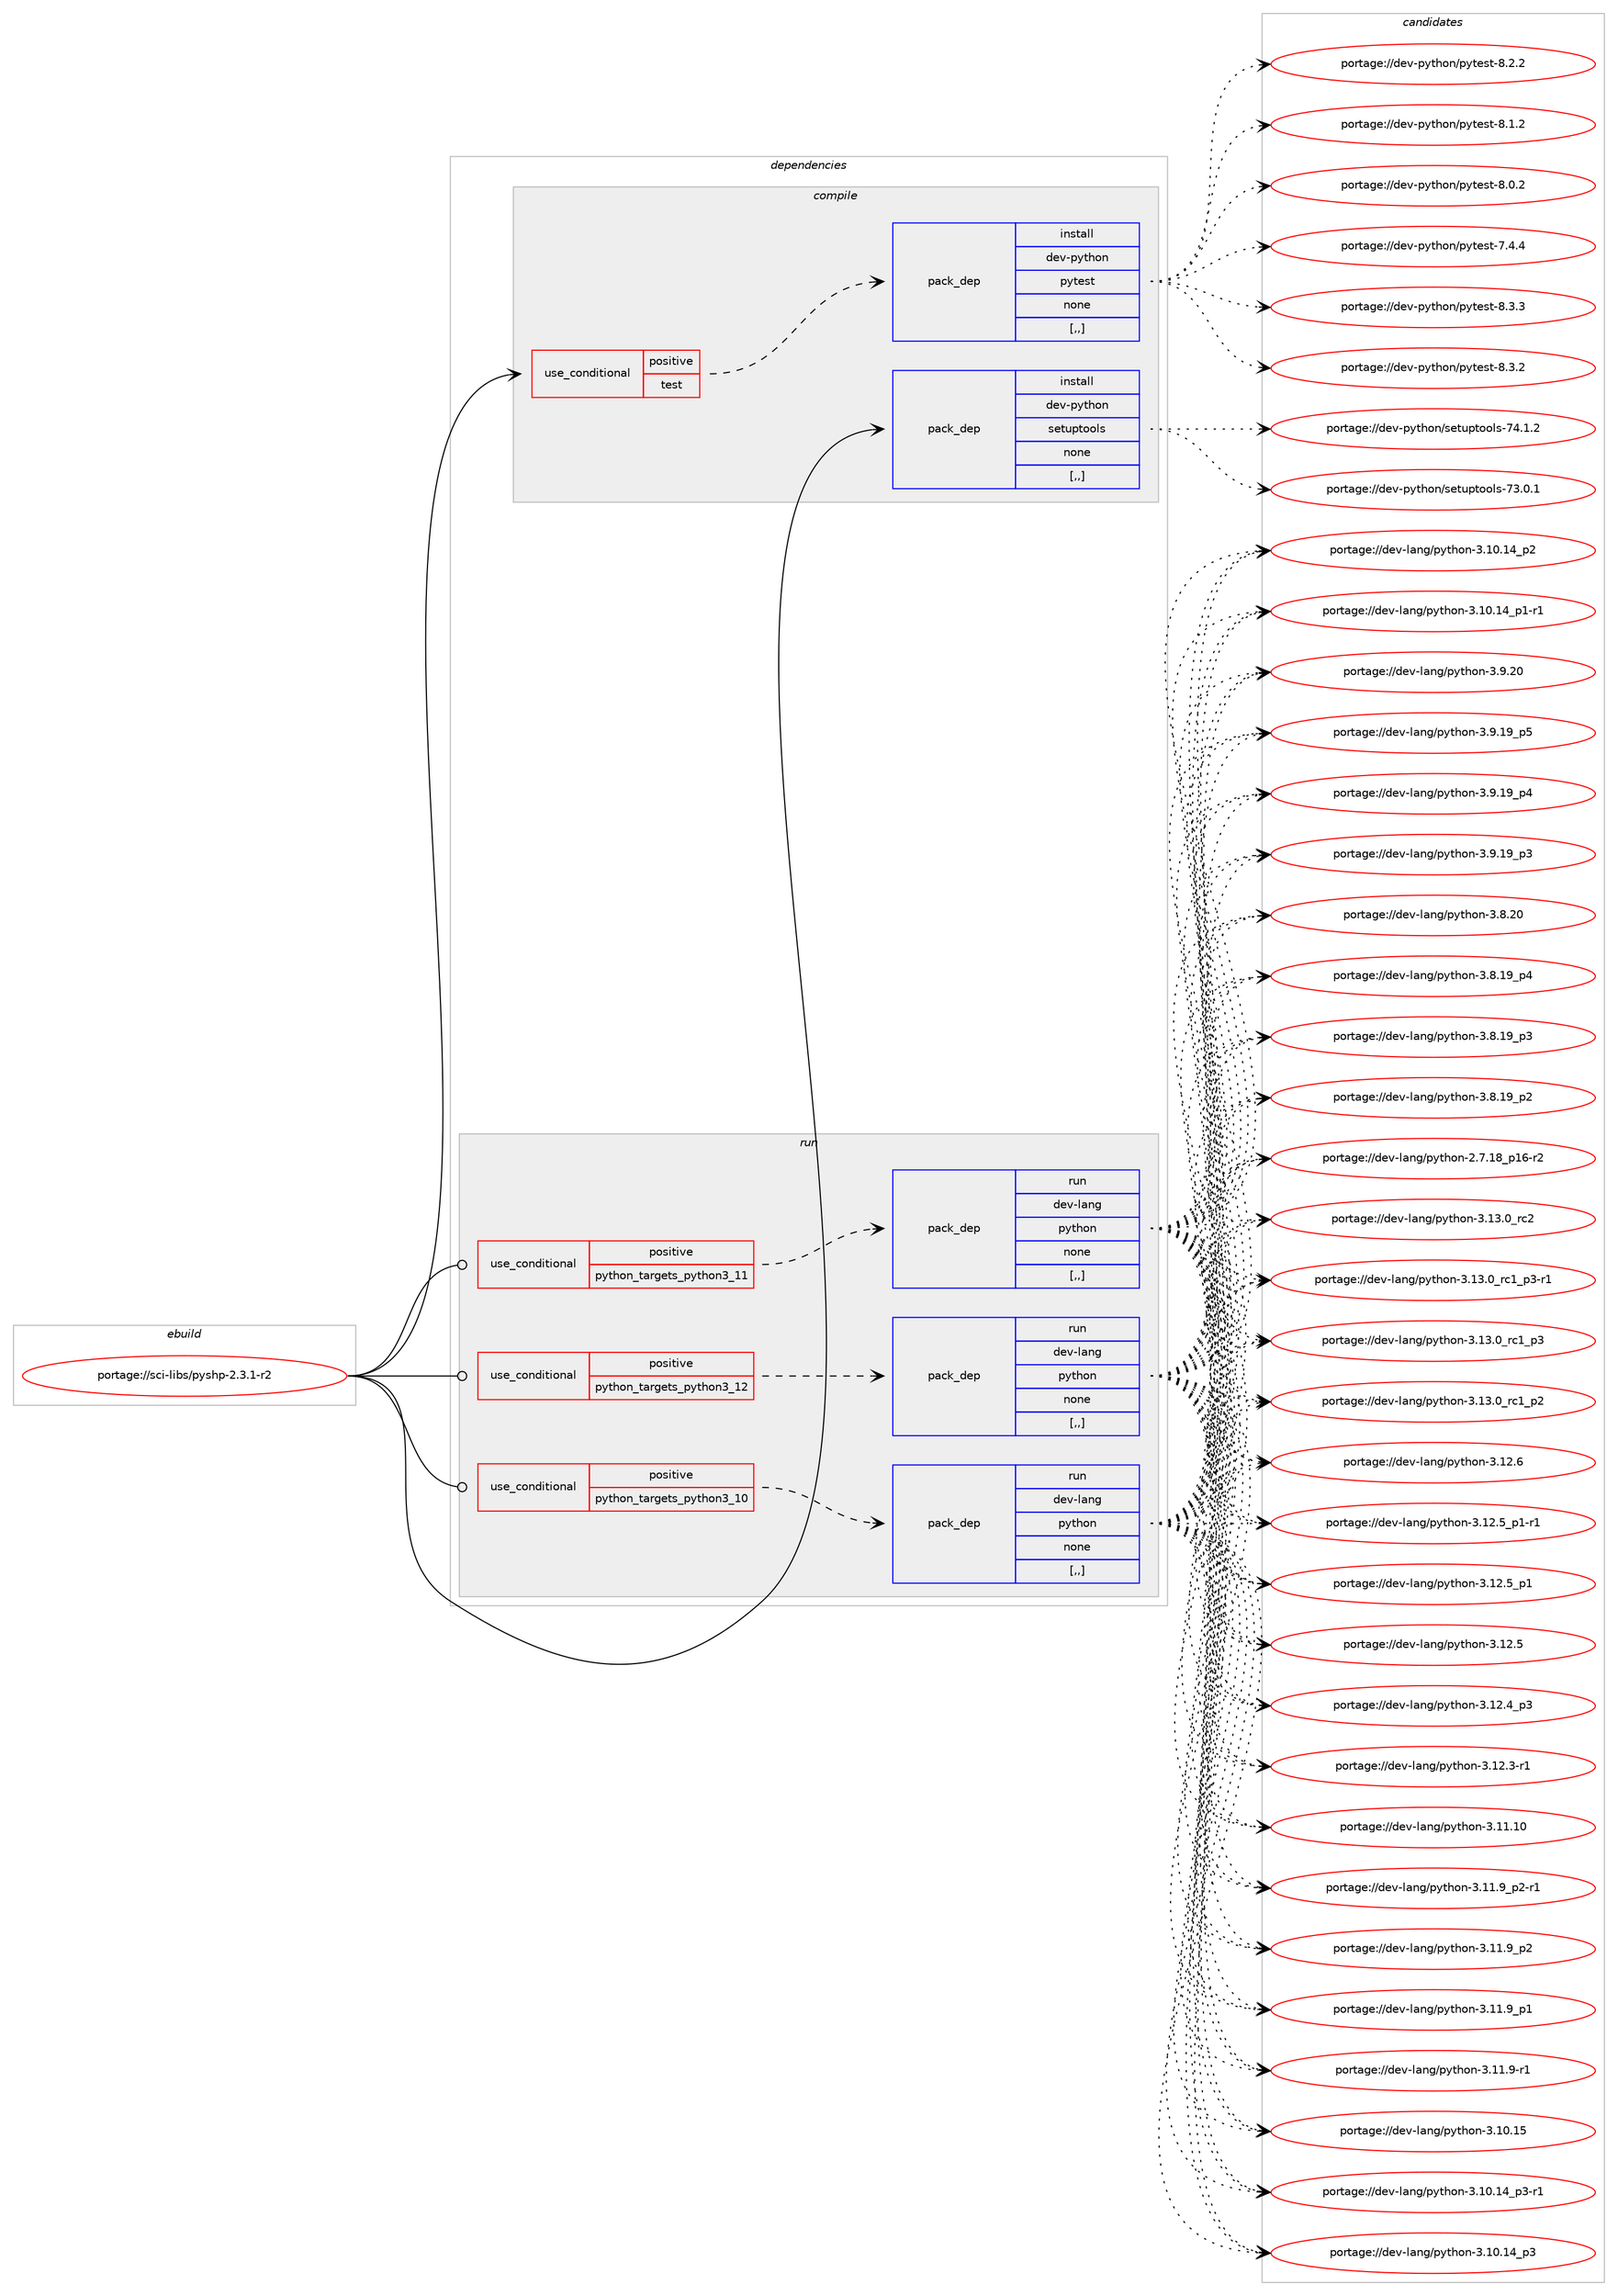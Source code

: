 digraph prolog {

# *************
# Graph options
# *************

newrank=true;
concentrate=true;
compound=true;
graph [rankdir=LR,fontname=Helvetica,fontsize=10,ranksep=1.5];#, ranksep=2.5, nodesep=0.2];
edge  [arrowhead=vee];
node  [fontname=Helvetica,fontsize=10];

# **********
# The ebuild
# **********

subgraph cluster_leftcol {
color=gray;
label=<<i>ebuild</i>>;
id [label="portage://sci-libs/pyshp-2.3.1-r2", color=red, width=4, href="../sci-libs/pyshp-2.3.1-r2.svg"];
}

# ****************
# The dependencies
# ****************

subgraph cluster_midcol {
color=gray;
label=<<i>dependencies</i>>;
subgraph cluster_compile {
fillcolor="#eeeeee";
style=filled;
label=<<i>compile</i>>;
subgraph cond240937 {
dependency914512 [label=<<TABLE BORDER="0" CELLBORDER="1" CELLSPACING="0" CELLPADDING="4"><TR><TD ROWSPAN="3" CELLPADDING="10">use_conditional</TD></TR><TR><TD>positive</TD></TR><TR><TD>test</TD></TR></TABLE>>, shape=none, color=red];
subgraph pack666956 {
dependency914513 [label=<<TABLE BORDER="0" CELLBORDER="1" CELLSPACING="0" CELLPADDING="4" WIDTH="220"><TR><TD ROWSPAN="6" CELLPADDING="30">pack_dep</TD></TR><TR><TD WIDTH="110">install</TD></TR><TR><TD>dev-python</TD></TR><TR><TD>pytest</TD></TR><TR><TD>none</TD></TR><TR><TD>[,,]</TD></TR></TABLE>>, shape=none, color=blue];
}
dependency914512:e -> dependency914513:w [weight=20,style="dashed",arrowhead="vee"];
}
id:e -> dependency914512:w [weight=20,style="solid",arrowhead="vee"];
subgraph pack666957 {
dependency914514 [label=<<TABLE BORDER="0" CELLBORDER="1" CELLSPACING="0" CELLPADDING="4" WIDTH="220"><TR><TD ROWSPAN="6" CELLPADDING="30">pack_dep</TD></TR><TR><TD WIDTH="110">install</TD></TR><TR><TD>dev-python</TD></TR><TR><TD>setuptools</TD></TR><TR><TD>none</TD></TR><TR><TD>[,,]</TD></TR></TABLE>>, shape=none, color=blue];
}
id:e -> dependency914514:w [weight=20,style="solid",arrowhead="vee"];
}
subgraph cluster_compileandrun {
fillcolor="#eeeeee";
style=filled;
label=<<i>compile and run</i>>;
}
subgraph cluster_run {
fillcolor="#eeeeee";
style=filled;
label=<<i>run</i>>;
subgraph cond240938 {
dependency914515 [label=<<TABLE BORDER="0" CELLBORDER="1" CELLSPACING="0" CELLPADDING="4"><TR><TD ROWSPAN="3" CELLPADDING="10">use_conditional</TD></TR><TR><TD>positive</TD></TR><TR><TD>python_targets_python3_10</TD></TR></TABLE>>, shape=none, color=red];
subgraph pack666958 {
dependency914516 [label=<<TABLE BORDER="0" CELLBORDER="1" CELLSPACING="0" CELLPADDING="4" WIDTH="220"><TR><TD ROWSPAN="6" CELLPADDING="30">pack_dep</TD></TR><TR><TD WIDTH="110">run</TD></TR><TR><TD>dev-lang</TD></TR><TR><TD>python</TD></TR><TR><TD>none</TD></TR><TR><TD>[,,]</TD></TR></TABLE>>, shape=none, color=blue];
}
dependency914515:e -> dependency914516:w [weight=20,style="dashed",arrowhead="vee"];
}
id:e -> dependency914515:w [weight=20,style="solid",arrowhead="odot"];
subgraph cond240939 {
dependency914517 [label=<<TABLE BORDER="0" CELLBORDER="1" CELLSPACING="0" CELLPADDING="4"><TR><TD ROWSPAN="3" CELLPADDING="10">use_conditional</TD></TR><TR><TD>positive</TD></TR><TR><TD>python_targets_python3_11</TD></TR></TABLE>>, shape=none, color=red];
subgraph pack666959 {
dependency914518 [label=<<TABLE BORDER="0" CELLBORDER="1" CELLSPACING="0" CELLPADDING="4" WIDTH="220"><TR><TD ROWSPAN="6" CELLPADDING="30">pack_dep</TD></TR><TR><TD WIDTH="110">run</TD></TR><TR><TD>dev-lang</TD></TR><TR><TD>python</TD></TR><TR><TD>none</TD></TR><TR><TD>[,,]</TD></TR></TABLE>>, shape=none, color=blue];
}
dependency914517:e -> dependency914518:w [weight=20,style="dashed",arrowhead="vee"];
}
id:e -> dependency914517:w [weight=20,style="solid",arrowhead="odot"];
subgraph cond240940 {
dependency914519 [label=<<TABLE BORDER="0" CELLBORDER="1" CELLSPACING="0" CELLPADDING="4"><TR><TD ROWSPAN="3" CELLPADDING="10">use_conditional</TD></TR><TR><TD>positive</TD></TR><TR><TD>python_targets_python3_12</TD></TR></TABLE>>, shape=none, color=red];
subgraph pack666960 {
dependency914520 [label=<<TABLE BORDER="0" CELLBORDER="1" CELLSPACING="0" CELLPADDING="4" WIDTH="220"><TR><TD ROWSPAN="6" CELLPADDING="30">pack_dep</TD></TR><TR><TD WIDTH="110">run</TD></TR><TR><TD>dev-lang</TD></TR><TR><TD>python</TD></TR><TR><TD>none</TD></TR><TR><TD>[,,]</TD></TR></TABLE>>, shape=none, color=blue];
}
dependency914519:e -> dependency914520:w [weight=20,style="dashed",arrowhead="vee"];
}
id:e -> dependency914519:w [weight=20,style="solid",arrowhead="odot"];
}
}

# **************
# The candidates
# **************

subgraph cluster_choices {
rank=same;
color=gray;
label=<<i>candidates</i>>;

subgraph choice666956 {
color=black;
nodesep=1;
choice1001011184511212111610411111047112121116101115116455646514651 [label="portage://dev-python/pytest-8.3.3", color=red, width=4,href="../dev-python/pytest-8.3.3.svg"];
choice1001011184511212111610411111047112121116101115116455646514650 [label="portage://dev-python/pytest-8.3.2", color=red, width=4,href="../dev-python/pytest-8.3.2.svg"];
choice1001011184511212111610411111047112121116101115116455646504650 [label="portage://dev-python/pytest-8.2.2", color=red, width=4,href="../dev-python/pytest-8.2.2.svg"];
choice1001011184511212111610411111047112121116101115116455646494650 [label="portage://dev-python/pytest-8.1.2", color=red, width=4,href="../dev-python/pytest-8.1.2.svg"];
choice1001011184511212111610411111047112121116101115116455646484650 [label="portage://dev-python/pytest-8.0.2", color=red, width=4,href="../dev-python/pytest-8.0.2.svg"];
choice1001011184511212111610411111047112121116101115116455546524652 [label="portage://dev-python/pytest-7.4.4", color=red, width=4,href="../dev-python/pytest-7.4.4.svg"];
dependency914513:e -> choice1001011184511212111610411111047112121116101115116455646514651:w [style=dotted,weight="100"];
dependency914513:e -> choice1001011184511212111610411111047112121116101115116455646514650:w [style=dotted,weight="100"];
dependency914513:e -> choice1001011184511212111610411111047112121116101115116455646504650:w [style=dotted,weight="100"];
dependency914513:e -> choice1001011184511212111610411111047112121116101115116455646494650:w [style=dotted,weight="100"];
dependency914513:e -> choice1001011184511212111610411111047112121116101115116455646484650:w [style=dotted,weight="100"];
dependency914513:e -> choice1001011184511212111610411111047112121116101115116455546524652:w [style=dotted,weight="100"];
}
subgraph choice666957 {
color=black;
nodesep=1;
choice100101118451121211161041111104711510111611711211611111110811545555246494650 [label="portage://dev-python/setuptools-74.1.2", color=red, width=4,href="../dev-python/setuptools-74.1.2.svg"];
choice100101118451121211161041111104711510111611711211611111110811545555146484649 [label="portage://dev-python/setuptools-73.0.1", color=red, width=4,href="../dev-python/setuptools-73.0.1.svg"];
dependency914514:e -> choice100101118451121211161041111104711510111611711211611111110811545555246494650:w [style=dotted,weight="100"];
dependency914514:e -> choice100101118451121211161041111104711510111611711211611111110811545555146484649:w [style=dotted,weight="100"];
}
subgraph choice666958 {
color=black;
nodesep=1;
choice10010111845108971101034711212111610411111045514649514648951149950 [label="portage://dev-lang/python-3.13.0_rc2", color=red, width=4,href="../dev-lang/python-3.13.0_rc2.svg"];
choice1001011184510897110103471121211161041111104551464951464895114994995112514511449 [label="portage://dev-lang/python-3.13.0_rc1_p3-r1", color=red, width=4,href="../dev-lang/python-3.13.0_rc1_p3-r1.svg"];
choice100101118451089711010347112121116104111110455146495146489511499499511251 [label="portage://dev-lang/python-3.13.0_rc1_p3", color=red, width=4,href="../dev-lang/python-3.13.0_rc1_p3.svg"];
choice100101118451089711010347112121116104111110455146495146489511499499511250 [label="portage://dev-lang/python-3.13.0_rc1_p2", color=red, width=4,href="../dev-lang/python-3.13.0_rc1_p2.svg"];
choice10010111845108971101034711212111610411111045514649504654 [label="portage://dev-lang/python-3.12.6", color=red, width=4,href="../dev-lang/python-3.12.6.svg"];
choice1001011184510897110103471121211161041111104551464950465395112494511449 [label="portage://dev-lang/python-3.12.5_p1-r1", color=red, width=4,href="../dev-lang/python-3.12.5_p1-r1.svg"];
choice100101118451089711010347112121116104111110455146495046539511249 [label="portage://dev-lang/python-3.12.5_p1", color=red, width=4,href="../dev-lang/python-3.12.5_p1.svg"];
choice10010111845108971101034711212111610411111045514649504653 [label="portage://dev-lang/python-3.12.5", color=red, width=4,href="../dev-lang/python-3.12.5.svg"];
choice100101118451089711010347112121116104111110455146495046529511251 [label="portage://dev-lang/python-3.12.4_p3", color=red, width=4,href="../dev-lang/python-3.12.4_p3.svg"];
choice100101118451089711010347112121116104111110455146495046514511449 [label="portage://dev-lang/python-3.12.3-r1", color=red, width=4,href="../dev-lang/python-3.12.3-r1.svg"];
choice1001011184510897110103471121211161041111104551464949464948 [label="portage://dev-lang/python-3.11.10", color=red, width=4,href="../dev-lang/python-3.11.10.svg"];
choice1001011184510897110103471121211161041111104551464949465795112504511449 [label="portage://dev-lang/python-3.11.9_p2-r1", color=red, width=4,href="../dev-lang/python-3.11.9_p2-r1.svg"];
choice100101118451089711010347112121116104111110455146494946579511250 [label="portage://dev-lang/python-3.11.9_p2", color=red, width=4,href="../dev-lang/python-3.11.9_p2.svg"];
choice100101118451089711010347112121116104111110455146494946579511249 [label="portage://dev-lang/python-3.11.9_p1", color=red, width=4,href="../dev-lang/python-3.11.9_p1.svg"];
choice100101118451089711010347112121116104111110455146494946574511449 [label="portage://dev-lang/python-3.11.9-r1", color=red, width=4,href="../dev-lang/python-3.11.9-r1.svg"];
choice1001011184510897110103471121211161041111104551464948464953 [label="portage://dev-lang/python-3.10.15", color=red, width=4,href="../dev-lang/python-3.10.15.svg"];
choice100101118451089711010347112121116104111110455146494846495295112514511449 [label="portage://dev-lang/python-3.10.14_p3-r1", color=red, width=4,href="../dev-lang/python-3.10.14_p3-r1.svg"];
choice10010111845108971101034711212111610411111045514649484649529511251 [label="portage://dev-lang/python-3.10.14_p3", color=red, width=4,href="../dev-lang/python-3.10.14_p3.svg"];
choice10010111845108971101034711212111610411111045514649484649529511250 [label="portage://dev-lang/python-3.10.14_p2", color=red, width=4,href="../dev-lang/python-3.10.14_p2.svg"];
choice100101118451089711010347112121116104111110455146494846495295112494511449 [label="portage://dev-lang/python-3.10.14_p1-r1", color=red, width=4,href="../dev-lang/python-3.10.14_p1-r1.svg"];
choice10010111845108971101034711212111610411111045514657465048 [label="portage://dev-lang/python-3.9.20", color=red, width=4,href="../dev-lang/python-3.9.20.svg"];
choice100101118451089711010347112121116104111110455146574649579511253 [label="portage://dev-lang/python-3.9.19_p5", color=red, width=4,href="../dev-lang/python-3.9.19_p5.svg"];
choice100101118451089711010347112121116104111110455146574649579511252 [label="portage://dev-lang/python-3.9.19_p4", color=red, width=4,href="../dev-lang/python-3.9.19_p4.svg"];
choice100101118451089711010347112121116104111110455146574649579511251 [label="portage://dev-lang/python-3.9.19_p3", color=red, width=4,href="../dev-lang/python-3.9.19_p3.svg"];
choice10010111845108971101034711212111610411111045514656465048 [label="portage://dev-lang/python-3.8.20", color=red, width=4,href="../dev-lang/python-3.8.20.svg"];
choice100101118451089711010347112121116104111110455146564649579511252 [label="portage://dev-lang/python-3.8.19_p4", color=red, width=4,href="../dev-lang/python-3.8.19_p4.svg"];
choice100101118451089711010347112121116104111110455146564649579511251 [label="portage://dev-lang/python-3.8.19_p3", color=red, width=4,href="../dev-lang/python-3.8.19_p3.svg"];
choice100101118451089711010347112121116104111110455146564649579511250 [label="portage://dev-lang/python-3.8.19_p2", color=red, width=4,href="../dev-lang/python-3.8.19_p2.svg"];
choice100101118451089711010347112121116104111110455046554649569511249544511450 [label="portage://dev-lang/python-2.7.18_p16-r2", color=red, width=4,href="../dev-lang/python-2.7.18_p16-r2.svg"];
dependency914516:e -> choice10010111845108971101034711212111610411111045514649514648951149950:w [style=dotted,weight="100"];
dependency914516:e -> choice1001011184510897110103471121211161041111104551464951464895114994995112514511449:w [style=dotted,weight="100"];
dependency914516:e -> choice100101118451089711010347112121116104111110455146495146489511499499511251:w [style=dotted,weight="100"];
dependency914516:e -> choice100101118451089711010347112121116104111110455146495146489511499499511250:w [style=dotted,weight="100"];
dependency914516:e -> choice10010111845108971101034711212111610411111045514649504654:w [style=dotted,weight="100"];
dependency914516:e -> choice1001011184510897110103471121211161041111104551464950465395112494511449:w [style=dotted,weight="100"];
dependency914516:e -> choice100101118451089711010347112121116104111110455146495046539511249:w [style=dotted,weight="100"];
dependency914516:e -> choice10010111845108971101034711212111610411111045514649504653:w [style=dotted,weight="100"];
dependency914516:e -> choice100101118451089711010347112121116104111110455146495046529511251:w [style=dotted,weight="100"];
dependency914516:e -> choice100101118451089711010347112121116104111110455146495046514511449:w [style=dotted,weight="100"];
dependency914516:e -> choice1001011184510897110103471121211161041111104551464949464948:w [style=dotted,weight="100"];
dependency914516:e -> choice1001011184510897110103471121211161041111104551464949465795112504511449:w [style=dotted,weight="100"];
dependency914516:e -> choice100101118451089711010347112121116104111110455146494946579511250:w [style=dotted,weight="100"];
dependency914516:e -> choice100101118451089711010347112121116104111110455146494946579511249:w [style=dotted,weight="100"];
dependency914516:e -> choice100101118451089711010347112121116104111110455146494946574511449:w [style=dotted,weight="100"];
dependency914516:e -> choice1001011184510897110103471121211161041111104551464948464953:w [style=dotted,weight="100"];
dependency914516:e -> choice100101118451089711010347112121116104111110455146494846495295112514511449:w [style=dotted,weight="100"];
dependency914516:e -> choice10010111845108971101034711212111610411111045514649484649529511251:w [style=dotted,weight="100"];
dependency914516:e -> choice10010111845108971101034711212111610411111045514649484649529511250:w [style=dotted,weight="100"];
dependency914516:e -> choice100101118451089711010347112121116104111110455146494846495295112494511449:w [style=dotted,weight="100"];
dependency914516:e -> choice10010111845108971101034711212111610411111045514657465048:w [style=dotted,weight="100"];
dependency914516:e -> choice100101118451089711010347112121116104111110455146574649579511253:w [style=dotted,weight="100"];
dependency914516:e -> choice100101118451089711010347112121116104111110455146574649579511252:w [style=dotted,weight="100"];
dependency914516:e -> choice100101118451089711010347112121116104111110455146574649579511251:w [style=dotted,weight="100"];
dependency914516:e -> choice10010111845108971101034711212111610411111045514656465048:w [style=dotted,weight="100"];
dependency914516:e -> choice100101118451089711010347112121116104111110455146564649579511252:w [style=dotted,weight="100"];
dependency914516:e -> choice100101118451089711010347112121116104111110455146564649579511251:w [style=dotted,weight="100"];
dependency914516:e -> choice100101118451089711010347112121116104111110455146564649579511250:w [style=dotted,weight="100"];
dependency914516:e -> choice100101118451089711010347112121116104111110455046554649569511249544511450:w [style=dotted,weight="100"];
}
subgraph choice666959 {
color=black;
nodesep=1;
choice10010111845108971101034711212111610411111045514649514648951149950 [label="portage://dev-lang/python-3.13.0_rc2", color=red, width=4,href="../dev-lang/python-3.13.0_rc2.svg"];
choice1001011184510897110103471121211161041111104551464951464895114994995112514511449 [label="portage://dev-lang/python-3.13.0_rc1_p3-r1", color=red, width=4,href="../dev-lang/python-3.13.0_rc1_p3-r1.svg"];
choice100101118451089711010347112121116104111110455146495146489511499499511251 [label="portage://dev-lang/python-3.13.0_rc1_p3", color=red, width=4,href="../dev-lang/python-3.13.0_rc1_p3.svg"];
choice100101118451089711010347112121116104111110455146495146489511499499511250 [label="portage://dev-lang/python-3.13.0_rc1_p2", color=red, width=4,href="../dev-lang/python-3.13.0_rc1_p2.svg"];
choice10010111845108971101034711212111610411111045514649504654 [label="portage://dev-lang/python-3.12.6", color=red, width=4,href="../dev-lang/python-3.12.6.svg"];
choice1001011184510897110103471121211161041111104551464950465395112494511449 [label="portage://dev-lang/python-3.12.5_p1-r1", color=red, width=4,href="../dev-lang/python-3.12.5_p1-r1.svg"];
choice100101118451089711010347112121116104111110455146495046539511249 [label="portage://dev-lang/python-3.12.5_p1", color=red, width=4,href="../dev-lang/python-3.12.5_p1.svg"];
choice10010111845108971101034711212111610411111045514649504653 [label="portage://dev-lang/python-3.12.5", color=red, width=4,href="../dev-lang/python-3.12.5.svg"];
choice100101118451089711010347112121116104111110455146495046529511251 [label="portage://dev-lang/python-3.12.4_p3", color=red, width=4,href="../dev-lang/python-3.12.4_p3.svg"];
choice100101118451089711010347112121116104111110455146495046514511449 [label="portage://dev-lang/python-3.12.3-r1", color=red, width=4,href="../dev-lang/python-3.12.3-r1.svg"];
choice1001011184510897110103471121211161041111104551464949464948 [label="portage://dev-lang/python-3.11.10", color=red, width=4,href="../dev-lang/python-3.11.10.svg"];
choice1001011184510897110103471121211161041111104551464949465795112504511449 [label="portage://dev-lang/python-3.11.9_p2-r1", color=red, width=4,href="../dev-lang/python-3.11.9_p2-r1.svg"];
choice100101118451089711010347112121116104111110455146494946579511250 [label="portage://dev-lang/python-3.11.9_p2", color=red, width=4,href="../dev-lang/python-3.11.9_p2.svg"];
choice100101118451089711010347112121116104111110455146494946579511249 [label="portage://dev-lang/python-3.11.9_p1", color=red, width=4,href="../dev-lang/python-3.11.9_p1.svg"];
choice100101118451089711010347112121116104111110455146494946574511449 [label="portage://dev-lang/python-3.11.9-r1", color=red, width=4,href="../dev-lang/python-3.11.9-r1.svg"];
choice1001011184510897110103471121211161041111104551464948464953 [label="portage://dev-lang/python-3.10.15", color=red, width=4,href="../dev-lang/python-3.10.15.svg"];
choice100101118451089711010347112121116104111110455146494846495295112514511449 [label="portage://dev-lang/python-3.10.14_p3-r1", color=red, width=4,href="../dev-lang/python-3.10.14_p3-r1.svg"];
choice10010111845108971101034711212111610411111045514649484649529511251 [label="portage://dev-lang/python-3.10.14_p3", color=red, width=4,href="../dev-lang/python-3.10.14_p3.svg"];
choice10010111845108971101034711212111610411111045514649484649529511250 [label="portage://dev-lang/python-3.10.14_p2", color=red, width=4,href="../dev-lang/python-3.10.14_p2.svg"];
choice100101118451089711010347112121116104111110455146494846495295112494511449 [label="portage://dev-lang/python-3.10.14_p1-r1", color=red, width=4,href="../dev-lang/python-3.10.14_p1-r1.svg"];
choice10010111845108971101034711212111610411111045514657465048 [label="portage://dev-lang/python-3.9.20", color=red, width=4,href="../dev-lang/python-3.9.20.svg"];
choice100101118451089711010347112121116104111110455146574649579511253 [label="portage://dev-lang/python-3.9.19_p5", color=red, width=4,href="../dev-lang/python-3.9.19_p5.svg"];
choice100101118451089711010347112121116104111110455146574649579511252 [label="portage://dev-lang/python-3.9.19_p4", color=red, width=4,href="../dev-lang/python-3.9.19_p4.svg"];
choice100101118451089711010347112121116104111110455146574649579511251 [label="portage://dev-lang/python-3.9.19_p3", color=red, width=4,href="../dev-lang/python-3.9.19_p3.svg"];
choice10010111845108971101034711212111610411111045514656465048 [label="portage://dev-lang/python-3.8.20", color=red, width=4,href="../dev-lang/python-3.8.20.svg"];
choice100101118451089711010347112121116104111110455146564649579511252 [label="portage://dev-lang/python-3.8.19_p4", color=red, width=4,href="../dev-lang/python-3.8.19_p4.svg"];
choice100101118451089711010347112121116104111110455146564649579511251 [label="portage://dev-lang/python-3.8.19_p3", color=red, width=4,href="../dev-lang/python-3.8.19_p3.svg"];
choice100101118451089711010347112121116104111110455146564649579511250 [label="portage://dev-lang/python-3.8.19_p2", color=red, width=4,href="../dev-lang/python-3.8.19_p2.svg"];
choice100101118451089711010347112121116104111110455046554649569511249544511450 [label="portage://dev-lang/python-2.7.18_p16-r2", color=red, width=4,href="../dev-lang/python-2.7.18_p16-r2.svg"];
dependency914518:e -> choice10010111845108971101034711212111610411111045514649514648951149950:w [style=dotted,weight="100"];
dependency914518:e -> choice1001011184510897110103471121211161041111104551464951464895114994995112514511449:w [style=dotted,weight="100"];
dependency914518:e -> choice100101118451089711010347112121116104111110455146495146489511499499511251:w [style=dotted,weight="100"];
dependency914518:e -> choice100101118451089711010347112121116104111110455146495146489511499499511250:w [style=dotted,weight="100"];
dependency914518:e -> choice10010111845108971101034711212111610411111045514649504654:w [style=dotted,weight="100"];
dependency914518:e -> choice1001011184510897110103471121211161041111104551464950465395112494511449:w [style=dotted,weight="100"];
dependency914518:e -> choice100101118451089711010347112121116104111110455146495046539511249:w [style=dotted,weight="100"];
dependency914518:e -> choice10010111845108971101034711212111610411111045514649504653:w [style=dotted,weight="100"];
dependency914518:e -> choice100101118451089711010347112121116104111110455146495046529511251:w [style=dotted,weight="100"];
dependency914518:e -> choice100101118451089711010347112121116104111110455146495046514511449:w [style=dotted,weight="100"];
dependency914518:e -> choice1001011184510897110103471121211161041111104551464949464948:w [style=dotted,weight="100"];
dependency914518:e -> choice1001011184510897110103471121211161041111104551464949465795112504511449:w [style=dotted,weight="100"];
dependency914518:e -> choice100101118451089711010347112121116104111110455146494946579511250:w [style=dotted,weight="100"];
dependency914518:e -> choice100101118451089711010347112121116104111110455146494946579511249:w [style=dotted,weight="100"];
dependency914518:e -> choice100101118451089711010347112121116104111110455146494946574511449:w [style=dotted,weight="100"];
dependency914518:e -> choice1001011184510897110103471121211161041111104551464948464953:w [style=dotted,weight="100"];
dependency914518:e -> choice100101118451089711010347112121116104111110455146494846495295112514511449:w [style=dotted,weight="100"];
dependency914518:e -> choice10010111845108971101034711212111610411111045514649484649529511251:w [style=dotted,weight="100"];
dependency914518:e -> choice10010111845108971101034711212111610411111045514649484649529511250:w [style=dotted,weight="100"];
dependency914518:e -> choice100101118451089711010347112121116104111110455146494846495295112494511449:w [style=dotted,weight="100"];
dependency914518:e -> choice10010111845108971101034711212111610411111045514657465048:w [style=dotted,weight="100"];
dependency914518:e -> choice100101118451089711010347112121116104111110455146574649579511253:w [style=dotted,weight="100"];
dependency914518:e -> choice100101118451089711010347112121116104111110455146574649579511252:w [style=dotted,weight="100"];
dependency914518:e -> choice100101118451089711010347112121116104111110455146574649579511251:w [style=dotted,weight="100"];
dependency914518:e -> choice10010111845108971101034711212111610411111045514656465048:w [style=dotted,weight="100"];
dependency914518:e -> choice100101118451089711010347112121116104111110455146564649579511252:w [style=dotted,weight="100"];
dependency914518:e -> choice100101118451089711010347112121116104111110455146564649579511251:w [style=dotted,weight="100"];
dependency914518:e -> choice100101118451089711010347112121116104111110455146564649579511250:w [style=dotted,weight="100"];
dependency914518:e -> choice100101118451089711010347112121116104111110455046554649569511249544511450:w [style=dotted,weight="100"];
}
subgraph choice666960 {
color=black;
nodesep=1;
choice10010111845108971101034711212111610411111045514649514648951149950 [label="portage://dev-lang/python-3.13.0_rc2", color=red, width=4,href="../dev-lang/python-3.13.0_rc2.svg"];
choice1001011184510897110103471121211161041111104551464951464895114994995112514511449 [label="portage://dev-lang/python-3.13.0_rc1_p3-r1", color=red, width=4,href="../dev-lang/python-3.13.0_rc1_p3-r1.svg"];
choice100101118451089711010347112121116104111110455146495146489511499499511251 [label="portage://dev-lang/python-3.13.0_rc1_p3", color=red, width=4,href="../dev-lang/python-3.13.0_rc1_p3.svg"];
choice100101118451089711010347112121116104111110455146495146489511499499511250 [label="portage://dev-lang/python-3.13.0_rc1_p2", color=red, width=4,href="../dev-lang/python-3.13.0_rc1_p2.svg"];
choice10010111845108971101034711212111610411111045514649504654 [label="portage://dev-lang/python-3.12.6", color=red, width=4,href="../dev-lang/python-3.12.6.svg"];
choice1001011184510897110103471121211161041111104551464950465395112494511449 [label="portage://dev-lang/python-3.12.5_p1-r1", color=red, width=4,href="../dev-lang/python-3.12.5_p1-r1.svg"];
choice100101118451089711010347112121116104111110455146495046539511249 [label="portage://dev-lang/python-3.12.5_p1", color=red, width=4,href="../dev-lang/python-3.12.5_p1.svg"];
choice10010111845108971101034711212111610411111045514649504653 [label="portage://dev-lang/python-3.12.5", color=red, width=4,href="../dev-lang/python-3.12.5.svg"];
choice100101118451089711010347112121116104111110455146495046529511251 [label="portage://dev-lang/python-3.12.4_p3", color=red, width=4,href="../dev-lang/python-3.12.4_p3.svg"];
choice100101118451089711010347112121116104111110455146495046514511449 [label="portage://dev-lang/python-3.12.3-r1", color=red, width=4,href="../dev-lang/python-3.12.3-r1.svg"];
choice1001011184510897110103471121211161041111104551464949464948 [label="portage://dev-lang/python-3.11.10", color=red, width=4,href="../dev-lang/python-3.11.10.svg"];
choice1001011184510897110103471121211161041111104551464949465795112504511449 [label="portage://dev-lang/python-3.11.9_p2-r1", color=red, width=4,href="../dev-lang/python-3.11.9_p2-r1.svg"];
choice100101118451089711010347112121116104111110455146494946579511250 [label="portage://dev-lang/python-3.11.9_p2", color=red, width=4,href="../dev-lang/python-3.11.9_p2.svg"];
choice100101118451089711010347112121116104111110455146494946579511249 [label="portage://dev-lang/python-3.11.9_p1", color=red, width=4,href="../dev-lang/python-3.11.9_p1.svg"];
choice100101118451089711010347112121116104111110455146494946574511449 [label="portage://dev-lang/python-3.11.9-r1", color=red, width=4,href="../dev-lang/python-3.11.9-r1.svg"];
choice1001011184510897110103471121211161041111104551464948464953 [label="portage://dev-lang/python-3.10.15", color=red, width=4,href="../dev-lang/python-3.10.15.svg"];
choice100101118451089711010347112121116104111110455146494846495295112514511449 [label="portage://dev-lang/python-3.10.14_p3-r1", color=red, width=4,href="../dev-lang/python-3.10.14_p3-r1.svg"];
choice10010111845108971101034711212111610411111045514649484649529511251 [label="portage://dev-lang/python-3.10.14_p3", color=red, width=4,href="../dev-lang/python-3.10.14_p3.svg"];
choice10010111845108971101034711212111610411111045514649484649529511250 [label="portage://dev-lang/python-3.10.14_p2", color=red, width=4,href="../dev-lang/python-3.10.14_p2.svg"];
choice100101118451089711010347112121116104111110455146494846495295112494511449 [label="portage://dev-lang/python-3.10.14_p1-r1", color=red, width=4,href="../dev-lang/python-3.10.14_p1-r1.svg"];
choice10010111845108971101034711212111610411111045514657465048 [label="portage://dev-lang/python-3.9.20", color=red, width=4,href="../dev-lang/python-3.9.20.svg"];
choice100101118451089711010347112121116104111110455146574649579511253 [label="portage://dev-lang/python-3.9.19_p5", color=red, width=4,href="../dev-lang/python-3.9.19_p5.svg"];
choice100101118451089711010347112121116104111110455146574649579511252 [label="portage://dev-lang/python-3.9.19_p4", color=red, width=4,href="../dev-lang/python-3.9.19_p4.svg"];
choice100101118451089711010347112121116104111110455146574649579511251 [label="portage://dev-lang/python-3.9.19_p3", color=red, width=4,href="../dev-lang/python-3.9.19_p3.svg"];
choice10010111845108971101034711212111610411111045514656465048 [label="portage://dev-lang/python-3.8.20", color=red, width=4,href="../dev-lang/python-3.8.20.svg"];
choice100101118451089711010347112121116104111110455146564649579511252 [label="portage://dev-lang/python-3.8.19_p4", color=red, width=4,href="../dev-lang/python-3.8.19_p4.svg"];
choice100101118451089711010347112121116104111110455146564649579511251 [label="portage://dev-lang/python-3.8.19_p3", color=red, width=4,href="../dev-lang/python-3.8.19_p3.svg"];
choice100101118451089711010347112121116104111110455146564649579511250 [label="portage://dev-lang/python-3.8.19_p2", color=red, width=4,href="../dev-lang/python-3.8.19_p2.svg"];
choice100101118451089711010347112121116104111110455046554649569511249544511450 [label="portage://dev-lang/python-2.7.18_p16-r2", color=red, width=4,href="../dev-lang/python-2.7.18_p16-r2.svg"];
dependency914520:e -> choice10010111845108971101034711212111610411111045514649514648951149950:w [style=dotted,weight="100"];
dependency914520:e -> choice1001011184510897110103471121211161041111104551464951464895114994995112514511449:w [style=dotted,weight="100"];
dependency914520:e -> choice100101118451089711010347112121116104111110455146495146489511499499511251:w [style=dotted,weight="100"];
dependency914520:e -> choice100101118451089711010347112121116104111110455146495146489511499499511250:w [style=dotted,weight="100"];
dependency914520:e -> choice10010111845108971101034711212111610411111045514649504654:w [style=dotted,weight="100"];
dependency914520:e -> choice1001011184510897110103471121211161041111104551464950465395112494511449:w [style=dotted,weight="100"];
dependency914520:e -> choice100101118451089711010347112121116104111110455146495046539511249:w [style=dotted,weight="100"];
dependency914520:e -> choice10010111845108971101034711212111610411111045514649504653:w [style=dotted,weight="100"];
dependency914520:e -> choice100101118451089711010347112121116104111110455146495046529511251:w [style=dotted,weight="100"];
dependency914520:e -> choice100101118451089711010347112121116104111110455146495046514511449:w [style=dotted,weight="100"];
dependency914520:e -> choice1001011184510897110103471121211161041111104551464949464948:w [style=dotted,weight="100"];
dependency914520:e -> choice1001011184510897110103471121211161041111104551464949465795112504511449:w [style=dotted,weight="100"];
dependency914520:e -> choice100101118451089711010347112121116104111110455146494946579511250:w [style=dotted,weight="100"];
dependency914520:e -> choice100101118451089711010347112121116104111110455146494946579511249:w [style=dotted,weight="100"];
dependency914520:e -> choice100101118451089711010347112121116104111110455146494946574511449:w [style=dotted,weight="100"];
dependency914520:e -> choice1001011184510897110103471121211161041111104551464948464953:w [style=dotted,weight="100"];
dependency914520:e -> choice100101118451089711010347112121116104111110455146494846495295112514511449:w [style=dotted,weight="100"];
dependency914520:e -> choice10010111845108971101034711212111610411111045514649484649529511251:w [style=dotted,weight="100"];
dependency914520:e -> choice10010111845108971101034711212111610411111045514649484649529511250:w [style=dotted,weight="100"];
dependency914520:e -> choice100101118451089711010347112121116104111110455146494846495295112494511449:w [style=dotted,weight="100"];
dependency914520:e -> choice10010111845108971101034711212111610411111045514657465048:w [style=dotted,weight="100"];
dependency914520:e -> choice100101118451089711010347112121116104111110455146574649579511253:w [style=dotted,weight="100"];
dependency914520:e -> choice100101118451089711010347112121116104111110455146574649579511252:w [style=dotted,weight="100"];
dependency914520:e -> choice100101118451089711010347112121116104111110455146574649579511251:w [style=dotted,weight="100"];
dependency914520:e -> choice10010111845108971101034711212111610411111045514656465048:w [style=dotted,weight="100"];
dependency914520:e -> choice100101118451089711010347112121116104111110455146564649579511252:w [style=dotted,weight="100"];
dependency914520:e -> choice100101118451089711010347112121116104111110455146564649579511251:w [style=dotted,weight="100"];
dependency914520:e -> choice100101118451089711010347112121116104111110455146564649579511250:w [style=dotted,weight="100"];
dependency914520:e -> choice100101118451089711010347112121116104111110455046554649569511249544511450:w [style=dotted,weight="100"];
}
}

}
